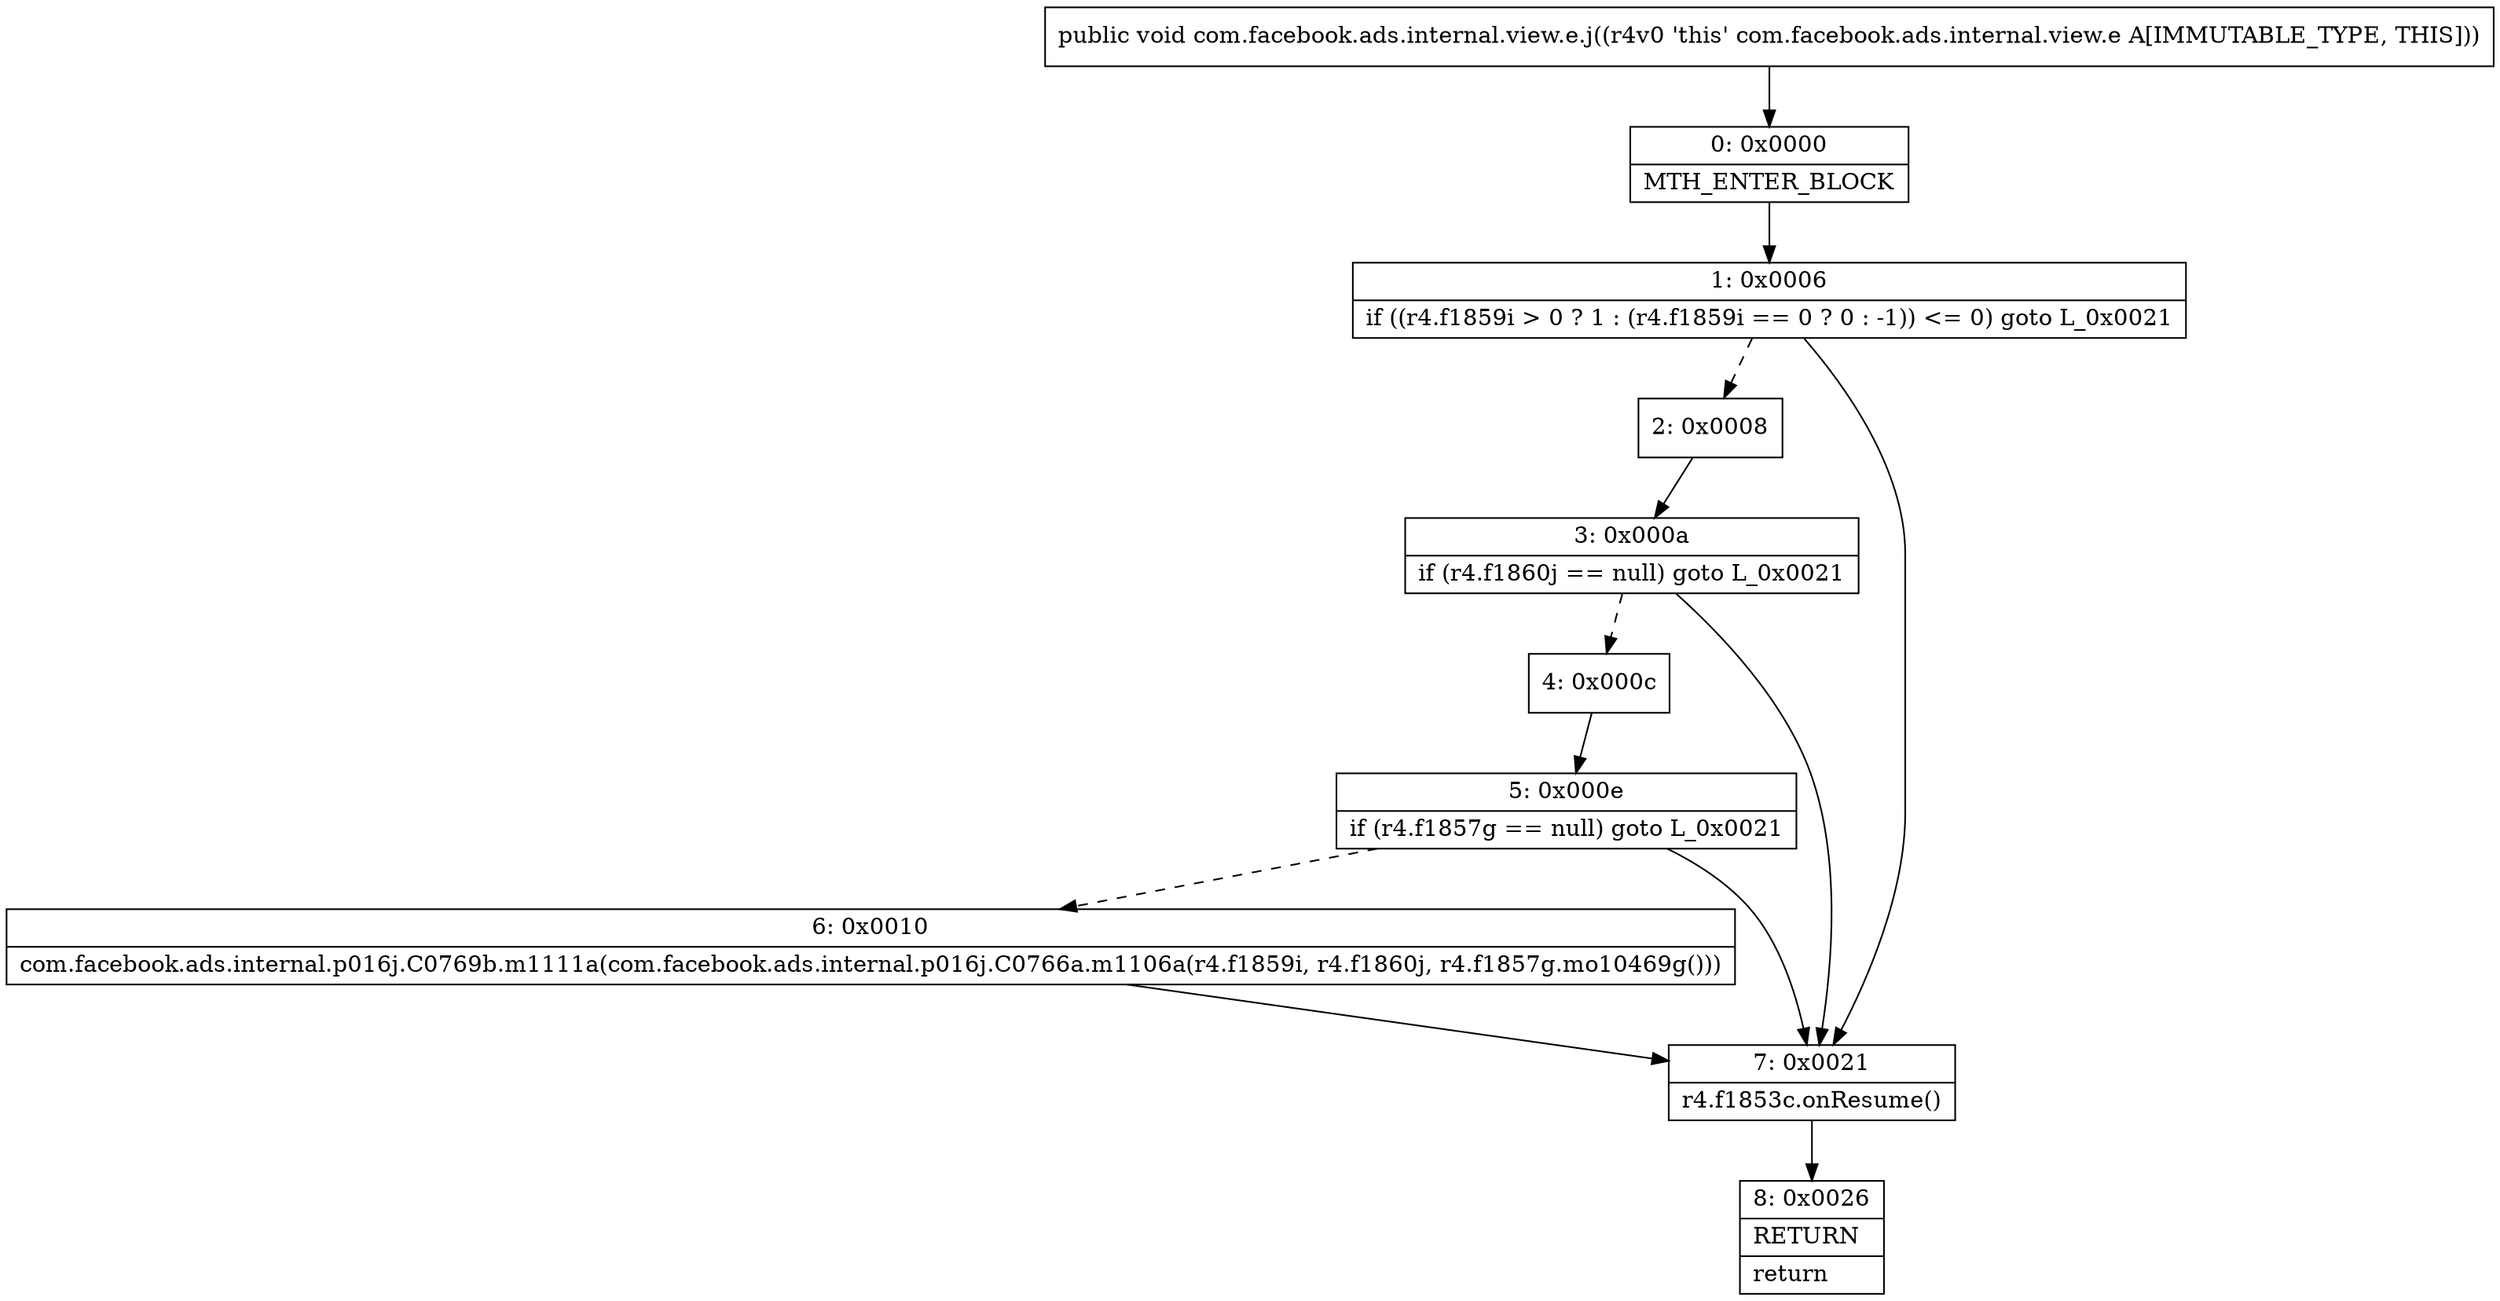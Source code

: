digraph "CFG forcom.facebook.ads.internal.view.e.j()V" {
Node_0 [shape=record,label="{0\:\ 0x0000|MTH_ENTER_BLOCK\l}"];
Node_1 [shape=record,label="{1\:\ 0x0006|if ((r4.f1859i \> 0 ? 1 : (r4.f1859i == 0 ? 0 : \-1)) \<= 0) goto L_0x0021\l}"];
Node_2 [shape=record,label="{2\:\ 0x0008}"];
Node_3 [shape=record,label="{3\:\ 0x000a|if (r4.f1860j == null) goto L_0x0021\l}"];
Node_4 [shape=record,label="{4\:\ 0x000c}"];
Node_5 [shape=record,label="{5\:\ 0x000e|if (r4.f1857g == null) goto L_0x0021\l}"];
Node_6 [shape=record,label="{6\:\ 0x0010|com.facebook.ads.internal.p016j.C0769b.m1111a(com.facebook.ads.internal.p016j.C0766a.m1106a(r4.f1859i, r4.f1860j, r4.f1857g.mo10469g()))\l}"];
Node_7 [shape=record,label="{7\:\ 0x0021|r4.f1853c.onResume()\l}"];
Node_8 [shape=record,label="{8\:\ 0x0026|RETURN\l|return\l}"];
MethodNode[shape=record,label="{public void com.facebook.ads.internal.view.e.j((r4v0 'this' com.facebook.ads.internal.view.e A[IMMUTABLE_TYPE, THIS])) }"];
MethodNode -> Node_0;
Node_0 -> Node_1;
Node_1 -> Node_2[style=dashed];
Node_1 -> Node_7;
Node_2 -> Node_3;
Node_3 -> Node_4[style=dashed];
Node_3 -> Node_7;
Node_4 -> Node_5;
Node_5 -> Node_6[style=dashed];
Node_5 -> Node_7;
Node_6 -> Node_7;
Node_7 -> Node_8;
}

